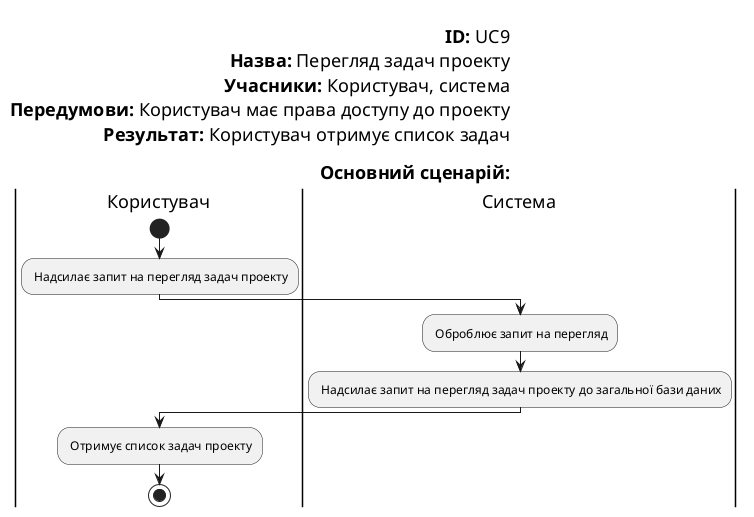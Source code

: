 @startuml
    left header

        <font color=000 size=18><b>ID:</b> UC9
        <font color=000 size=18><b>Назва:</b> Перегляд задач проекту
        <font color=000 size=18><b>Учасники:</b> Користувач, система
        <font color=000 size=18><b>Передумови:</b> Користувач має права доступу до проекту
        <font color=000 size=18><b>Результат:</b> Користувач отримує список задач
        
        <font color=000 size=18><b>Основний сценарій:</b>
    end header

    |Користувач|
        start
        
        : Надсилає запит на перегляд задач проекту;
        
    |Система|
        
        : Оброблює запит на перегляд;
        : Надсилає запит на перегляд задач проекту до загальної бази даних;
        
    |Користувач|
    
        : Отримує список задач проекту;
        stop;

@enduml